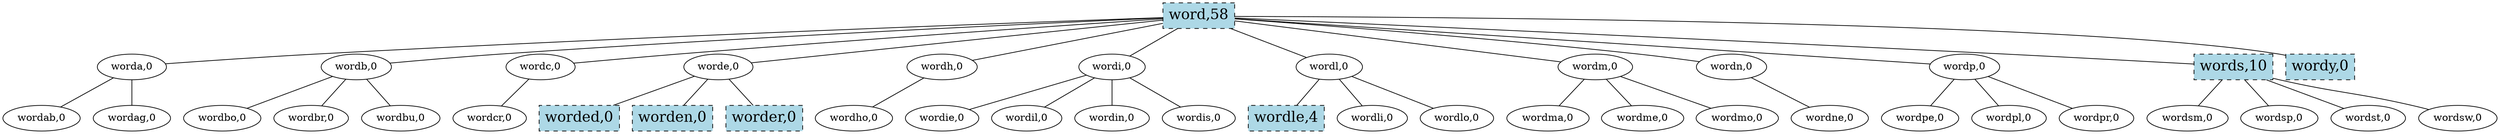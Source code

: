 graph TrieTreeGraph {
word_ [label="word,58"]
word_ [style="filled,dashed",shape=box,fontsize=20.0,fillcolor=lightblue];
word_ -- worda_
word_ -- wordb_
word_ -- wordc_
word_ -- worde_
word_ -- wordh_
word_ -- wordi_
word_ -- wordl_
word_ -- wordm_
word_ -- wordn_
word_ -- wordp_
word_ -- words_
word_ -- wordy_
worda_ [label="worda,0"]
worda_ -- wordab_
worda_ -- wordag_
wordab_ [label="wordab,0"]
wordag_ [label="wordag,0"]
wordb_ [label="wordb,0"]
wordb_ -- wordbo_
wordb_ -- wordbr_
wordb_ -- wordbu_
wordbo_ [label="wordbo,0"]
wordbr_ [label="wordbr,0"]
wordbu_ [label="wordbu,0"]
wordc_ [label="wordc,0"]
wordc_ -- wordcr_
wordcr_ [label="wordcr,0"]
worde_ [label="worde,0"]
worde_ -- worded_
worde_ -- worden_
worde_ -- worder_
worded_ [label="worded,0"]
worded_ [style="filled,dashed",shape=box,fontsize=20.0,fillcolor=lightblue];
worden_ [label="worden,0"]
worden_ [style="filled,dashed",shape=box,fontsize=20.0,fillcolor=lightblue];
worder_ [label="worder,0"]
worder_ [style="filled,dashed",shape=box,fontsize=20.0,fillcolor=lightblue];
wordh_ [label="wordh,0"]
wordh_ -- wordho_
wordho_ [label="wordho,0"]
wordi_ [label="wordi,0"]
wordi_ -- wordie_
wordi_ -- wordil_
wordi_ -- wordin_
wordi_ -- wordis_
wordie_ [label="wordie,0"]
wordil_ [label="wordil,0"]
wordin_ [label="wordin,0"]
wordis_ [label="wordis,0"]
wordl_ [label="wordl,0"]
wordl_ -- wordle_
wordl_ -- wordli_
wordl_ -- wordlo_
wordle_ [label="wordle,4"]
wordle_ [style="filled,dashed",shape=box,fontsize=20.0,fillcolor=lightblue];
wordli_ [label="wordli,0"]
wordlo_ [label="wordlo,0"]
wordm_ [label="wordm,0"]
wordm_ -- wordma_
wordm_ -- wordme_
wordm_ -- wordmo_
wordma_ [label="wordma,0"]
wordme_ [label="wordme,0"]
wordmo_ [label="wordmo,0"]
wordn_ [label="wordn,0"]
wordn_ -- wordne_
wordne_ [label="wordne,0"]
wordp_ [label="wordp,0"]
wordp_ -- wordpe_
wordp_ -- wordpl_
wordp_ -- wordpr_
wordpe_ [label="wordpe,0"]
wordpl_ [label="wordpl,0"]
wordpr_ [label="wordpr,0"]
words_ [label="words,10"]
words_ [style="filled,dashed",shape=box,fontsize=20.0,fillcolor=lightblue];
words_ -- wordsm_
words_ -- wordsp_
words_ -- wordst_
words_ -- wordsw_
wordsm_ [label="wordsm,0"]
wordsp_ [label="wordsp,0"]
wordst_ [label="wordst,0"]
wordsw_ [label="wordsw,0"]
wordy_ [label="wordy,0"]
wordy_ [style="filled,dashed",shape=box,fontsize=20.0,fillcolor=lightblue];
}
